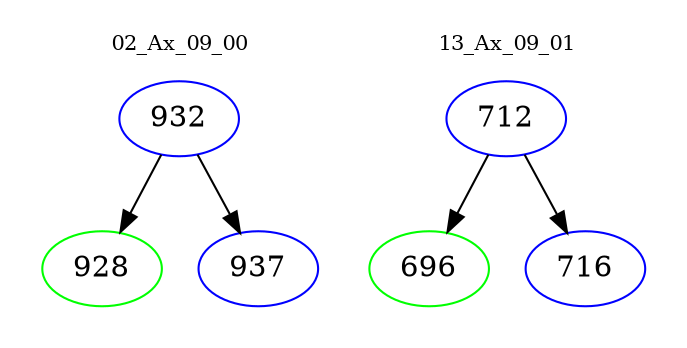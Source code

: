 digraph{
subgraph cluster_0 {
color = white
label = "02_Ax_09_00";
fontsize=10;
T0_932 [label="932", color="blue"]
T0_932 -> T0_928 [color="black"]
T0_928 [label="928", color="green"]
T0_932 -> T0_937 [color="black"]
T0_937 [label="937", color="blue"]
}
subgraph cluster_1 {
color = white
label = "13_Ax_09_01";
fontsize=10;
T1_712 [label="712", color="blue"]
T1_712 -> T1_696 [color="black"]
T1_696 [label="696", color="green"]
T1_712 -> T1_716 [color="black"]
T1_716 [label="716", color="blue"]
}
}
